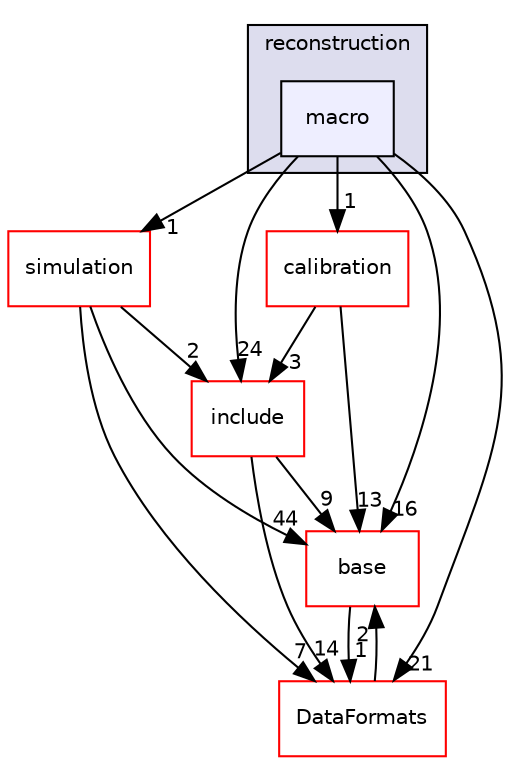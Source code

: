 digraph "/home/travis/build/AliceO2Group/AliceO2/Detectors/TPC/reconstruction/macro" {
  bgcolor=transparent;
  compound=true
  node [ fontsize="10", fontname="Helvetica"];
  edge [ labelfontsize="10", labelfontname="Helvetica"];
  subgraph clusterdir_a5de047958dd458e809773c6ffaa8478 {
    graph [ bgcolor="#ddddee", pencolor="black", label="reconstruction" fontname="Helvetica", fontsize="10", URL="dir_a5de047958dd458e809773c6ffaa8478.html"]
  dir_4cbbc7f21c16d130545e15f2205651b3 [shape=box, label="macro", style="filled", fillcolor="#eeeeff", pencolor="black", URL="dir_4cbbc7f21c16d130545e15f2205651b3.html"];
  }
  dir_7f309bec8670bb3fb666e7e061b24659 [shape=box label="simulation" color="red" URL="dir_7f309bec8670bb3fb666e7e061b24659.html"];
  dir_4995562033b321477cfe3c34a14a5189 [shape=box label="calibration" color="red" URL="dir_4995562033b321477cfe3c34a14a5189.html"];
  dir_677b030cc750909e4cd27413873678d8 [shape=box label="base" color="red" URL="dir_677b030cc750909e4cd27413873678d8.html"];
  dir_396d171119822f66a36fe1ebf998d1a3 [shape=box label="include" color="red" URL="dir_396d171119822f66a36fe1ebf998d1a3.html"];
  dir_2171f7ec022c5423887b07c69b2f5b48 [shape=box label="DataFormats" color="red" URL="dir_2171f7ec022c5423887b07c69b2f5b48.html"];
  dir_7f309bec8670bb3fb666e7e061b24659->dir_677b030cc750909e4cd27413873678d8 [headlabel="44", labeldistance=1.5 headhref="dir_000126_000148.html"];
  dir_7f309bec8670bb3fb666e7e061b24659->dir_396d171119822f66a36fe1ebf998d1a3 [headlabel="2", labeldistance=1.5 headhref="dir_000126_000186.html"];
  dir_7f309bec8670bb3fb666e7e061b24659->dir_2171f7ec022c5423887b07c69b2f5b48 [headlabel="7", labeldistance=1.5 headhref="dir_000126_000043.html"];
  dir_4995562033b321477cfe3c34a14a5189->dir_677b030cc750909e4cd27413873678d8 [headlabel="13", labeldistance=1.5 headhref="dir_000212_000148.html"];
  dir_4995562033b321477cfe3c34a14a5189->dir_396d171119822f66a36fe1ebf998d1a3 [headlabel="3", labeldistance=1.5 headhref="dir_000212_000186.html"];
  dir_677b030cc750909e4cd27413873678d8->dir_2171f7ec022c5423887b07c69b2f5b48 [headlabel="1", labeldistance=1.5 headhref="dir_000148_000043.html"];
  dir_396d171119822f66a36fe1ebf998d1a3->dir_677b030cc750909e4cd27413873678d8 [headlabel="9", labeldistance=1.5 headhref="dir_000186_000148.html"];
  dir_396d171119822f66a36fe1ebf998d1a3->dir_2171f7ec022c5423887b07c69b2f5b48 [headlabel="14", labeldistance=1.5 headhref="dir_000186_000043.html"];
  dir_4cbbc7f21c16d130545e15f2205651b3->dir_7f309bec8670bb3fb666e7e061b24659 [headlabel="1", labeldistance=1.5 headhref="dir_000223_000126.html"];
  dir_4cbbc7f21c16d130545e15f2205651b3->dir_4995562033b321477cfe3c34a14a5189 [headlabel="1", labeldistance=1.5 headhref="dir_000223_000212.html"];
  dir_4cbbc7f21c16d130545e15f2205651b3->dir_677b030cc750909e4cd27413873678d8 [headlabel="16", labeldistance=1.5 headhref="dir_000223_000148.html"];
  dir_4cbbc7f21c16d130545e15f2205651b3->dir_396d171119822f66a36fe1ebf998d1a3 [headlabel="24", labeldistance=1.5 headhref="dir_000223_000186.html"];
  dir_4cbbc7f21c16d130545e15f2205651b3->dir_2171f7ec022c5423887b07c69b2f5b48 [headlabel="21", labeldistance=1.5 headhref="dir_000223_000043.html"];
  dir_2171f7ec022c5423887b07c69b2f5b48->dir_677b030cc750909e4cd27413873678d8 [headlabel="2", labeldistance=1.5 headhref="dir_000043_000148.html"];
}

